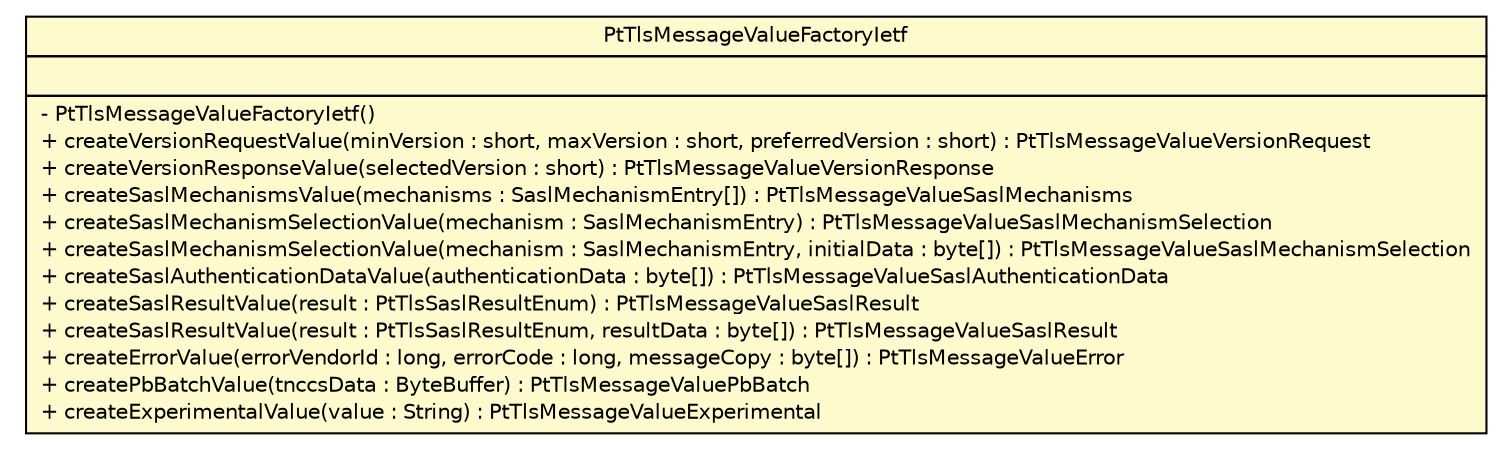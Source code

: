 #!/usr/local/bin/dot
#
# Class diagram 
# Generated by UMLGraph version R5_6 (http://www.umlgraph.org/)
#

digraph G {
	edge [fontname="Helvetica",fontsize=10,labelfontname="Helvetica",labelfontsize=10];
	node [fontname="Helvetica",fontsize=10,shape=plaintext];
	nodesep=0.25;
	ranksep=0.5;
	// org.ietf.nea.pt.value.PtTlsMessageValueFactoryIetf
	c145638 [label=<<table title="org.ietf.nea.pt.value.PtTlsMessageValueFactoryIetf" border="0" cellborder="1" cellspacing="0" cellpadding="2" port="p" bgcolor="lemonChiffon" href="./PtTlsMessageValueFactoryIetf.html">
		<tr><td><table border="0" cellspacing="0" cellpadding="1">
<tr><td align="center" balign="center"> PtTlsMessageValueFactoryIetf </td></tr>
		</table></td></tr>
		<tr><td><table border="0" cellspacing="0" cellpadding="1">
<tr><td align="left" balign="left">  </td></tr>
		</table></td></tr>
		<tr><td><table border="0" cellspacing="0" cellpadding="1">
<tr><td align="left" balign="left"> - PtTlsMessageValueFactoryIetf() </td></tr>
<tr><td align="left" balign="left"> + createVersionRequestValue(minVersion : short, maxVersion : short, preferredVersion : short) : PtTlsMessageValueVersionRequest </td></tr>
<tr><td align="left" balign="left"> + createVersionResponseValue(selectedVersion : short) : PtTlsMessageValueVersionResponse </td></tr>
<tr><td align="left" balign="left"> + createSaslMechanismsValue(mechanisms : SaslMechanismEntry[]) : PtTlsMessageValueSaslMechanisms </td></tr>
<tr><td align="left" balign="left"> + createSaslMechanismSelectionValue(mechanism : SaslMechanismEntry) : PtTlsMessageValueSaslMechanismSelection </td></tr>
<tr><td align="left" balign="left"> + createSaslMechanismSelectionValue(mechanism : SaslMechanismEntry, initialData : byte[]) : PtTlsMessageValueSaslMechanismSelection </td></tr>
<tr><td align="left" balign="left"> + createSaslAuthenticationDataValue(authenticationData : byte[]) : PtTlsMessageValueSaslAuthenticationData </td></tr>
<tr><td align="left" balign="left"> + createSaslResultValue(result : PtTlsSaslResultEnum) : PtTlsMessageValueSaslResult </td></tr>
<tr><td align="left" balign="left"> + createSaslResultValue(result : PtTlsSaslResultEnum, resultData : byte[]) : PtTlsMessageValueSaslResult </td></tr>
<tr><td align="left" balign="left"> + createErrorValue(errorVendorId : long, errorCode : long, messageCopy : byte[]) : PtTlsMessageValueError </td></tr>
<tr><td align="left" balign="left"> + createPbBatchValue(tnccsData : ByteBuffer) : PtTlsMessageValuePbBatch </td></tr>
<tr><td align="left" balign="left"> + createExperimentalValue(value : String) : PtTlsMessageValueExperimental </td></tr>
		</table></td></tr>
		</table>>, URL="./PtTlsMessageValueFactoryIetf.html", fontname="Helvetica", fontcolor="black", fontsize=10.0];
}

